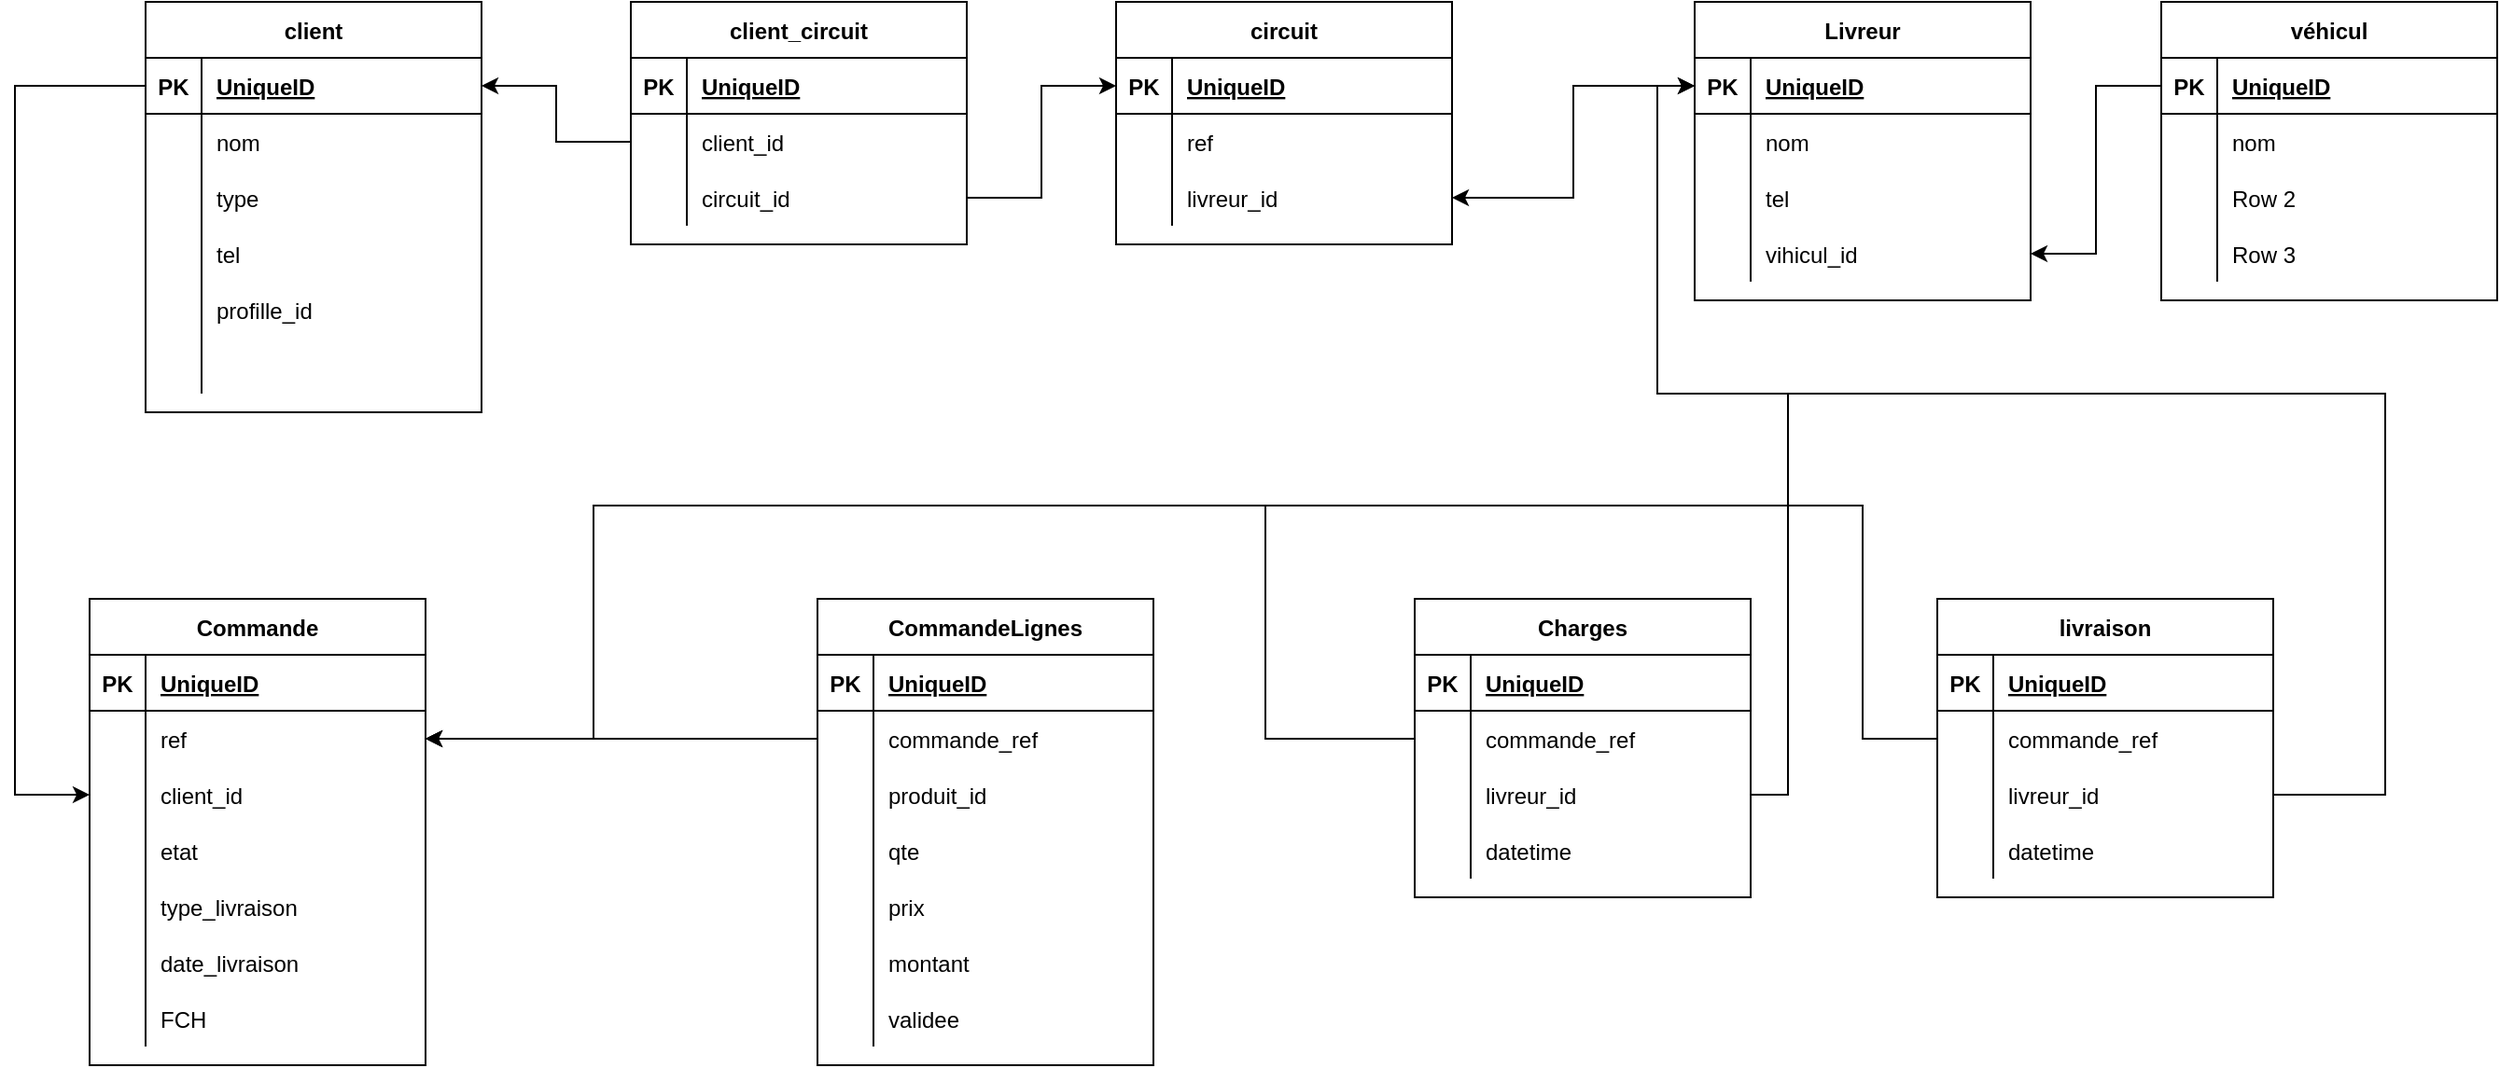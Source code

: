 <mxfile version="16.5.1" type="github">
  <diagram id="L_ZG590Xn6gFPv0kIjzd" name="Page-1">
    <mxGraphModel dx="1422" dy="2514" grid="1" gridSize="10" guides="1" tooltips="1" connect="1" arrows="1" fold="1" page="1" pageScale="1" pageWidth="1200" pageHeight="1600" math="0" shadow="0">
      <root>
        <mxCell id="0" />
        <mxCell id="1" parent="0" />
        <mxCell id="hKTeKzHKsFLJc7IhSXZh-1" value="Commande" style="shape=table;startSize=30;container=1;collapsible=1;childLayout=tableLayout;fixedRows=1;rowLines=0;fontStyle=1;align=center;resizeLast=1;" vertex="1" parent="1">
          <mxGeometry x="90" y="280" width="180" height="250" as="geometry" />
        </mxCell>
        <mxCell id="hKTeKzHKsFLJc7IhSXZh-2" value="" style="shape=tableRow;horizontal=0;startSize=0;swimlaneHead=0;swimlaneBody=0;fillColor=none;collapsible=0;dropTarget=0;points=[[0,0.5],[1,0.5]];portConstraint=eastwest;top=0;left=0;right=0;bottom=1;" vertex="1" parent="hKTeKzHKsFLJc7IhSXZh-1">
          <mxGeometry y="30" width="180" height="30" as="geometry" />
        </mxCell>
        <mxCell id="hKTeKzHKsFLJc7IhSXZh-3" value="PK" style="shape=partialRectangle;connectable=0;fillColor=none;top=0;left=0;bottom=0;right=0;fontStyle=1;overflow=hidden;" vertex="1" parent="hKTeKzHKsFLJc7IhSXZh-2">
          <mxGeometry width="30" height="30" as="geometry">
            <mxRectangle width="30" height="30" as="alternateBounds" />
          </mxGeometry>
        </mxCell>
        <mxCell id="hKTeKzHKsFLJc7IhSXZh-4" value="UniqueID" style="shape=partialRectangle;connectable=0;fillColor=none;top=0;left=0;bottom=0;right=0;align=left;spacingLeft=6;fontStyle=5;overflow=hidden;" vertex="1" parent="hKTeKzHKsFLJc7IhSXZh-2">
          <mxGeometry x="30" width="150" height="30" as="geometry">
            <mxRectangle width="150" height="30" as="alternateBounds" />
          </mxGeometry>
        </mxCell>
        <mxCell id="hKTeKzHKsFLJc7IhSXZh-5" value="" style="shape=tableRow;horizontal=0;startSize=0;swimlaneHead=0;swimlaneBody=0;fillColor=none;collapsible=0;dropTarget=0;points=[[0,0.5],[1,0.5]];portConstraint=eastwest;top=0;left=0;right=0;bottom=0;" vertex="1" parent="hKTeKzHKsFLJc7IhSXZh-1">
          <mxGeometry y="60" width="180" height="30" as="geometry" />
        </mxCell>
        <mxCell id="hKTeKzHKsFLJc7IhSXZh-6" value="" style="shape=partialRectangle;connectable=0;fillColor=none;top=0;left=0;bottom=0;right=0;editable=1;overflow=hidden;" vertex="1" parent="hKTeKzHKsFLJc7IhSXZh-5">
          <mxGeometry width="30" height="30" as="geometry">
            <mxRectangle width="30" height="30" as="alternateBounds" />
          </mxGeometry>
        </mxCell>
        <mxCell id="hKTeKzHKsFLJc7IhSXZh-7" value="ref" style="shape=partialRectangle;connectable=0;fillColor=none;top=0;left=0;bottom=0;right=0;align=left;spacingLeft=6;overflow=hidden;" vertex="1" parent="hKTeKzHKsFLJc7IhSXZh-5">
          <mxGeometry x="30" width="150" height="30" as="geometry">
            <mxRectangle width="150" height="30" as="alternateBounds" />
          </mxGeometry>
        </mxCell>
        <mxCell id="hKTeKzHKsFLJc7IhSXZh-8" value="" style="shape=tableRow;horizontal=0;startSize=0;swimlaneHead=0;swimlaneBody=0;fillColor=none;collapsible=0;dropTarget=0;points=[[0,0.5],[1,0.5]];portConstraint=eastwest;top=0;left=0;right=0;bottom=0;" vertex="1" parent="hKTeKzHKsFLJc7IhSXZh-1">
          <mxGeometry y="90" width="180" height="30" as="geometry" />
        </mxCell>
        <mxCell id="hKTeKzHKsFLJc7IhSXZh-9" value="" style="shape=partialRectangle;connectable=0;fillColor=none;top=0;left=0;bottom=0;right=0;editable=1;overflow=hidden;" vertex="1" parent="hKTeKzHKsFLJc7IhSXZh-8">
          <mxGeometry width="30" height="30" as="geometry">
            <mxRectangle width="30" height="30" as="alternateBounds" />
          </mxGeometry>
        </mxCell>
        <mxCell id="hKTeKzHKsFLJc7IhSXZh-10" value="client_id" style="shape=partialRectangle;connectable=0;fillColor=none;top=0;left=0;bottom=0;right=0;align=left;spacingLeft=6;overflow=hidden;" vertex="1" parent="hKTeKzHKsFLJc7IhSXZh-8">
          <mxGeometry x="30" width="150" height="30" as="geometry">
            <mxRectangle width="150" height="30" as="alternateBounds" />
          </mxGeometry>
        </mxCell>
        <mxCell id="hKTeKzHKsFLJc7IhSXZh-11" value="" style="shape=tableRow;horizontal=0;startSize=0;swimlaneHead=0;swimlaneBody=0;fillColor=none;collapsible=0;dropTarget=0;points=[[0,0.5],[1,0.5]];portConstraint=eastwest;top=0;left=0;right=0;bottom=0;" vertex="1" parent="hKTeKzHKsFLJc7IhSXZh-1">
          <mxGeometry y="120" width="180" height="30" as="geometry" />
        </mxCell>
        <mxCell id="hKTeKzHKsFLJc7IhSXZh-12" value="" style="shape=partialRectangle;connectable=0;fillColor=none;top=0;left=0;bottom=0;right=0;editable=1;overflow=hidden;" vertex="1" parent="hKTeKzHKsFLJc7IhSXZh-11">
          <mxGeometry width="30" height="30" as="geometry">
            <mxRectangle width="30" height="30" as="alternateBounds" />
          </mxGeometry>
        </mxCell>
        <mxCell id="hKTeKzHKsFLJc7IhSXZh-13" value="etat" style="shape=partialRectangle;connectable=0;fillColor=none;top=0;left=0;bottom=0;right=0;align=left;spacingLeft=6;overflow=hidden;" vertex="1" parent="hKTeKzHKsFLJc7IhSXZh-11">
          <mxGeometry x="30" width="150" height="30" as="geometry">
            <mxRectangle width="150" height="30" as="alternateBounds" />
          </mxGeometry>
        </mxCell>
        <mxCell id="hKTeKzHKsFLJc7IhSXZh-65" style="shape=tableRow;horizontal=0;startSize=0;swimlaneHead=0;swimlaneBody=0;fillColor=none;collapsible=0;dropTarget=0;points=[[0,0.5],[1,0.5]];portConstraint=eastwest;top=0;left=0;right=0;bottom=0;" vertex="1" parent="hKTeKzHKsFLJc7IhSXZh-1">
          <mxGeometry y="150" width="180" height="30" as="geometry" />
        </mxCell>
        <mxCell id="hKTeKzHKsFLJc7IhSXZh-66" style="shape=partialRectangle;connectable=0;fillColor=none;top=0;left=0;bottom=0;right=0;editable=1;overflow=hidden;" vertex="1" parent="hKTeKzHKsFLJc7IhSXZh-65">
          <mxGeometry width="30" height="30" as="geometry">
            <mxRectangle width="30" height="30" as="alternateBounds" />
          </mxGeometry>
        </mxCell>
        <mxCell id="hKTeKzHKsFLJc7IhSXZh-67" value="type_livraison" style="shape=partialRectangle;connectable=0;fillColor=none;top=0;left=0;bottom=0;right=0;align=left;spacingLeft=6;overflow=hidden;" vertex="1" parent="hKTeKzHKsFLJc7IhSXZh-65">
          <mxGeometry x="30" width="150" height="30" as="geometry">
            <mxRectangle width="150" height="30" as="alternateBounds" />
          </mxGeometry>
        </mxCell>
        <mxCell id="hKTeKzHKsFLJc7IhSXZh-68" style="shape=tableRow;horizontal=0;startSize=0;swimlaneHead=0;swimlaneBody=0;fillColor=none;collapsible=0;dropTarget=0;points=[[0,0.5],[1,0.5]];portConstraint=eastwest;top=0;left=0;right=0;bottom=0;" vertex="1" parent="hKTeKzHKsFLJc7IhSXZh-1">
          <mxGeometry y="180" width="180" height="30" as="geometry" />
        </mxCell>
        <mxCell id="hKTeKzHKsFLJc7IhSXZh-69" style="shape=partialRectangle;connectable=0;fillColor=none;top=0;left=0;bottom=0;right=0;editable=1;overflow=hidden;" vertex="1" parent="hKTeKzHKsFLJc7IhSXZh-68">
          <mxGeometry width="30" height="30" as="geometry">
            <mxRectangle width="30" height="30" as="alternateBounds" />
          </mxGeometry>
        </mxCell>
        <mxCell id="hKTeKzHKsFLJc7IhSXZh-70" value="date_livraison" style="shape=partialRectangle;connectable=0;fillColor=none;top=0;left=0;bottom=0;right=0;align=left;spacingLeft=6;overflow=hidden;" vertex="1" parent="hKTeKzHKsFLJc7IhSXZh-68">
          <mxGeometry x="30" width="150" height="30" as="geometry">
            <mxRectangle width="150" height="30" as="alternateBounds" />
          </mxGeometry>
        </mxCell>
        <mxCell id="hKTeKzHKsFLJc7IhSXZh-71" style="shape=tableRow;horizontal=0;startSize=0;swimlaneHead=0;swimlaneBody=0;fillColor=none;collapsible=0;dropTarget=0;points=[[0,0.5],[1,0.5]];portConstraint=eastwest;top=0;left=0;right=0;bottom=0;" vertex="1" parent="hKTeKzHKsFLJc7IhSXZh-1">
          <mxGeometry y="210" width="180" height="30" as="geometry" />
        </mxCell>
        <mxCell id="hKTeKzHKsFLJc7IhSXZh-72" style="shape=partialRectangle;connectable=0;fillColor=none;top=0;left=0;bottom=0;right=0;editable=1;overflow=hidden;" vertex="1" parent="hKTeKzHKsFLJc7IhSXZh-71">
          <mxGeometry width="30" height="30" as="geometry">
            <mxRectangle width="30" height="30" as="alternateBounds" />
          </mxGeometry>
        </mxCell>
        <mxCell id="hKTeKzHKsFLJc7IhSXZh-73" value="FCH" style="shape=partialRectangle;connectable=0;fillColor=none;top=0;left=0;bottom=0;right=0;align=left;spacingLeft=6;overflow=hidden;" vertex="1" parent="hKTeKzHKsFLJc7IhSXZh-71">
          <mxGeometry x="30" width="150" height="30" as="geometry">
            <mxRectangle width="150" height="30" as="alternateBounds" />
          </mxGeometry>
        </mxCell>
        <mxCell id="hKTeKzHKsFLJc7IhSXZh-17" value="Charges" style="shape=table;startSize=30;container=1;collapsible=1;childLayout=tableLayout;fixedRows=1;rowLines=0;fontStyle=1;align=center;resizeLast=1;" vertex="1" parent="1">
          <mxGeometry x="800" y="280" width="180" height="160" as="geometry" />
        </mxCell>
        <mxCell id="hKTeKzHKsFLJc7IhSXZh-18" value="" style="shape=tableRow;horizontal=0;startSize=0;swimlaneHead=0;swimlaneBody=0;fillColor=none;collapsible=0;dropTarget=0;points=[[0,0.5],[1,0.5]];portConstraint=eastwest;top=0;left=0;right=0;bottom=1;" vertex="1" parent="hKTeKzHKsFLJc7IhSXZh-17">
          <mxGeometry y="30" width="180" height="30" as="geometry" />
        </mxCell>
        <mxCell id="hKTeKzHKsFLJc7IhSXZh-19" value="PK" style="shape=partialRectangle;connectable=0;fillColor=none;top=0;left=0;bottom=0;right=0;fontStyle=1;overflow=hidden;" vertex="1" parent="hKTeKzHKsFLJc7IhSXZh-18">
          <mxGeometry width="30" height="30" as="geometry">
            <mxRectangle width="30" height="30" as="alternateBounds" />
          </mxGeometry>
        </mxCell>
        <mxCell id="hKTeKzHKsFLJc7IhSXZh-20" value="UniqueID" style="shape=partialRectangle;connectable=0;fillColor=none;top=0;left=0;bottom=0;right=0;align=left;spacingLeft=6;fontStyle=5;overflow=hidden;" vertex="1" parent="hKTeKzHKsFLJc7IhSXZh-18">
          <mxGeometry x="30" width="150" height="30" as="geometry">
            <mxRectangle width="150" height="30" as="alternateBounds" />
          </mxGeometry>
        </mxCell>
        <mxCell id="hKTeKzHKsFLJc7IhSXZh-21" value="" style="shape=tableRow;horizontal=0;startSize=0;swimlaneHead=0;swimlaneBody=0;fillColor=none;collapsible=0;dropTarget=0;points=[[0,0.5],[1,0.5]];portConstraint=eastwest;top=0;left=0;right=0;bottom=0;" vertex="1" parent="hKTeKzHKsFLJc7IhSXZh-17">
          <mxGeometry y="60" width="180" height="30" as="geometry" />
        </mxCell>
        <mxCell id="hKTeKzHKsFLJc7IhSXZh-22" value="" style="shape=partialRectangle;connectable=0;fillColor=none;top=0;left=0;bottom=0;right=0;editable=1;overflow=hidden;" vertex="1" parent="hKTeKzHKsFLJc7IhSXZh-21">
          <mxGeometry width="30" height="30" as="geometry">
            <mxRectangle width="30" height="30" as="alternateBounds" />
          </mxGeometry>
        </mxCell>
        <mxCell id="hKTeKzHKsFLJc7IhSXZh-23" value="commande_ref" style="shape=partialRectangle;connectable=0;fillColor=none;top=0;left=0;bottom=0;right=0;align=left;spacingLeft=6;overflow=hidden;" vertex="1" parent="hKTeKzHKsFLJc7IhSXZh-21">
          <mxGeometry x="30" width="150" height="30" as="geometry">
            <mxRectangle width="150" height="30" as="alternateBounds" />
          </mxGeometry>
        </mxCell>
        <mxCell id="hKTeKzHKsFLJc7IhSXZh-24" value="" style="shape=tableRow;horizontal=0;startSize=0;swimlaneHead=0;swimlaneBody=0;fillColor=none;collapsible=0;dropTarget=0;points=[[0,0.5],[1,0.5]];portConstraint=eastwest;top=0;left=0;right=0;bottom=0;" vertex="1" parent="hKTeKzHKsFLJc7IhSXZh-17">
          <mxGeometry y="90" width="180" height="30" as="geometry" />
        </mxCell>
        <mxCell id="hKTeKzHKsFLJc7IhSXZh-25" value="" style="shape=partialRectangle;connectable=0;fillColor=none;top=0;left=0;bottom=0;right=0;editable=1;overflow=hidden;" vertex="1" parent="hKTeKzHKsFLJc7IhSXZh-24">
          <mxGeometry width="30" height="30" as="geometry">
            <mxRectangle width="30" height="30" as="alternateBounds" />
          </mxGeometry>
        </mxCell>
        <mxCell id="hKTeKzHKsFLJc7IhSXZh-26" value="livreur_id" style="shape=partialRectangle;connectable=0;fillColor=none;top=0;left=0;bottom=0;right=0;align=left;spacingLeft=6;overflow=hidden;" vertex="1" parent="hKTeKzHKsFLJc7IhSXZh-24">
          <mxGeometry x="30" width="150" height="30" as="geometry">
            <mxRectangle width="150" height="30" as="alternateBounds" />
          </mxGeometry>
        </mxCell>
        <mxCell id="hKTeKzHKsFLJc7IhSXZh-27" value="" style="shape=tableRow;horizontal=0;startSize=0;swimlaneHead=0;swimlaneBody=0;fillColor=none;collapsible=0;dropTarget=0;points=[[0,0.5],[1,0.5]];portConstraint=eastwest;top=0;left=0;right=0;bottom=0;" vertex="1" parent="hKTeKzHKsFLJc7IhSXZh-17">
          <mxGeometry y="120" width="180" height="30" as="geometry" />
        </mxCell>
        <mxCell id="hKTeKzHKsFLJc7IhSXZh-28" value="" style="shape=partialRectangle;connectable=0;fillColor=none;top=0;left=0;bottom=0;right=0;editable=1;overflow=hidden;" vertex="1" parent="hKTeKzHKsFLJc7IhSXZh-27">
          <mxGeometry width="30" height="30" as="geometry">
            <mxRectangle width="30" height="30" as="alternateBounds" />
          </mxGeometry>
        </mxCell>
        <mxCell id="hKTeKzHKsFLJc7IhSXZh-29" value="datetime" style="shape=partialRectangle;connectable=0;fillColor=none;top=0;left=0;bottom=0;right=0;align=left;spacingLeft=6;overflow=hidden;" vertex="1" parent="hKTeKzHKsFLJc7IhSXZh-27">
          <mxGeometry x="30" width="150" height="30" as="geometry">
            <mxRectangle width="150" height="30" as="alternateBounds" />
          </mxGeometry>
        </mxCell>
        <mxCell id="hKTeKzHKsFLJc7IhSXZh-30" value="livraison" style="shape=table;startSize=30;container=1;collapsible=1;childLayout=tableLayout;fixedRows=1;rowLines=0;fontStyle=1;align=center;resizeLast=1;" vertex="1" parent="1">
          <mxGeometry x="1080" y="280" width="180" height="160" as="geometry" />
        </mxCell>
        <mxCell id="hKTeKzHKsFLJc7IhSXZh-31" value="" style="shape=tableRow;horizontal=0;startSize=0;swimlaneHead=0;swimlaneBody=0;fillColor=none;collapsible=0;dropTarget=0;points=[[0,0.5],[1,0.5]];portConstraint=eastwest;top=0;left=0;right=0;bottom=1;" vertex="1" parent="hKTeKzHKsFLJc7IhSXZh-30">
          <mxGeometry y="30" width="180" height="30" as="geometry" />
        </mxCell>
        <mxCell id="hKTeKzHKsFLJc7IhSXZh-32" value="PK" style="shape=partialRectangle;connectable=0;fillColor=none;top=0;left=0;bottom=0;right=0;fontStyle=1;overflow=hidden;" vertex="1" parent="hKTeKzHKsFLJc7IhSXZh-31">
          <mxGeometry width="30" height="30" as="geometry">
            <mxRectangle width="30" height="30" as="alternateBounds" />
          </mxGeometry>
        </mxCell>
        <mxCell id="hKTeKzHKsFLJc7IhSXZh-33" value="UniqueID" style="shape=partialRectangle;connectable=0;fillColor=none;top=0;left=0;bottom=0;right=0;align=left;spacingLeft=6;fontStyle=5;overflow=hidden;" vertex="1" parent="hKTeKzHKsFLJc7IhSXZh-31">
          <mxGeometry x="30" width="150" height="30" as="geometry">
            <mxRectangle width="150" height="30" as="alternateBounds" />
          </mxGeometry>
        </mxCell>
        <mxCell id="hKTeKzHKsFLJc7IhSXZh-34" value="" style="shape=tableRow;horizontal=0;startSize=0;swimlaneHead=0;swimlaneBody=0;fillColor=none;collapsible=0;dropTarget=0;points=[[0,0.5],[1,0.5]];portConstraint=eastwest;top=0;left=0;right=0;bottom=0;" vertex="1" parent="hKTeKzHKsFLJc7IhSXZh-30">
          <mxGeometry y="60" width="180" height="30" as="geometry" />
        </mxCell>
        <mxCell id="hKTeKzHKsFLJc7IhSXZh-35" value="" style="shape=partialRectangle;connectable=0;fillColor=none;top=0;left=0;bottom=0;right=0;editable=1;overflow=hidden;" vertex="1" parent="hKTeKzHKsFLJc7IhSXZh-34">
          <mxGeometry width="30" height="30" as="geometry">
            <mxRectangle width="30" height="30" as="alternateBounds" />
          </mxGeometry>
        </mxCell>
        <mxCell id="hKTeKzHKsFLJc7IhSXZh-36" value="commande_ref" style="shape=partialRectangle;connectable=0;fillColor=none;top=0;left=0;bottom=0;right=0;align=left;spacingLeft=6;overflow=hidden;" vertex="1" parent="hKTeKzHKsFLJc7IhSXZh-34">
          <mxGeometry x="30" width="150" height="30" as="geometry">
            <mxRectangle width="150" height="30" as="alternateBounds" />
          </mxGeometry>
        </mxCell>
        <mxCell id="hKTeKzHKsFLJc7IhSXZh-37" value="" style="shape=tableRow;horizontal=0;startSize=0;swimlaneHead=0;swimlaneBody=0;fillColor=none;collapsible=0;dropTarget=0;points=[[0,0.5],[1,0.5]];portConstraint=eastwest;top=0;left=0;right=0;bottom=0;" vertex="1" parent="hKTeKzHKsFLJc7IhSXZh-30">
          <mxGeometry y="90" width="180" height="30" as="geometry" />
        </mxCell>
        <mxCell id="hKTeKzHKsFLJc7IhSXZh-38" value="" style="shape=partialRectangle;connectable=0;fillColor=none;top=0;left=0;bottom=0;right=0;editable=1;overflow=hidden;" vertex="1" parent="hKTeKzHKsFLJc7IhSXZh-37">
          <mxGeometry width="30" height="30" as="geometry">
            <mxRectangle width="30" height="30" as="alternateBounds" />
          </mxGeometry>
        </mxCell>
        <mxCell id="hKTeKzHKsFLJc7IhSXZh-39" value="livreur_id" style="shape=partialRectangle;connectable=0;fillColor=none;top=0;left=0;bottom=0;right=0;align=left;spacingLeft=6;overflow=hidden;" vertex="1" parent="hKTeKzHKsFLJc7IhSXZh-37">
          <mxGeometry x="30" width="150" height="30" as="geometry">
            <mxRectangle width="150" height="30" as="alternateBounds" />
          </mxGeometry>
        </mxCell>
        <mxCell id="hKTeKzHKsFLJc7IhSXZh-40" value="" style="shape=tableRow;horizontal=0;startSize=0;swimlaneHead=0;swimlaneBody=0;fillColor=none;collapsible=0;dropTarget=0;points=[[0,0.5],[1,0.5]];portConstraint=eastwest;top=0;left=0;right=0;bottom=0;" vertex="1" parent="hKTeKzHKsFLJc7IhSXZh-30">
          <mxGeometry y="120" width="180" height="30" as="geometry" />
        </mxCell>
        <mxCell id="hKTeKzHKsFLJc7IhSXZh-41" value="" style="shape=partialRectangle;connectable=0;fillColor=none;top=0;left=0;bottom=0;right=0;editable=1;overflow=hidden;" vertex="1" parent="hKTeKzHKsFLJc7IhSXZh-40">
          <mxGeometry width="30" height="30" as="geometry">
            <mxRectangle width="30" height="30" as="alternateBounds" />
          </mxGeometry>
        </mxCell>
        <mxCell id="hKTeKzHKsFLJc7IhSXZh-42" value="datetime" style="shape=partialRectangle;connectable=0;fillColor=none;top=0;left=0;bottom=0;right=0;align=left;spacingLeft=6;overflow=hidden;" vertex="1" parent="hKTeKzHKsFLJc7IhSXZh-40">
          <mxGeometry x="30" width="150" height="30" as="geometry">
            <mxRectangle width="150" height="30" as="alternateBounds" />
          </mxGeometry>
        </mxCell>
        <mxCell id="hKTeKzHKsFLJc7IhSXZh-43" value="CommandeLignes" style="shape=table;startSize=30;container=1;collapsible=1;childLayout=tableLayout;fixedRows=1;rowLines=0;fontStyle=1;align=center;resizeLast=1;" vertex="1" parent="1">
          <mxGeometry x="480" y="280" width="180" height="250" as="geometry" />
        </mxCell>
        <mxCell id="hKTeKzHKsFLJc7IhSXZh-44" value="" style="shape=tableRow;horizontal=0;startSize=0;swimlaneHead=0;swimlaneBody=0;fillColor=none;collapsible=0;dropTarget=0;points=[[0,0.5],[1,0.5]];portConstraint=eastwest;top=0;left=0;right=0;bottom=1;" vertex="1" parent="hKTeKzHKsFLJc7IhSXZh-43">
          <mxGeometry y="30" width="180" height="30" as="geometry" />
        </mxCell>
        <mxCell id="hKTeKzHKsFLJc7IhSXZh-45" value="PK" style="shape=partialRectangle;connectable=0;fillColor=none;top=0;left=0;bottom=0;right=0;fontStyle=1;overflow=hidden;" vertex="1" parent="hKTeKzHKsFLJc7IhSXZh-44">
          <mxGeometry width="30" height="30" as="geometry">
            <mxRectangle width="30" height="30" as="alternateBounds" />
          </mxGeometry>
        </mxCell>
        <mxCell id="hKTeKzHKsFLJc7IhSXZh-46" value="UniqueID" style="shape=partialRectangle;connectable=0;fillColor=none;top=0;left=0;bottom=0;right=0;align=left;spacingLeft=6;fontStyle=5;overflow=hidden;" vertex="1" parent="hKTeKzHKsFLJc7IhSXZh-44">
          <mxGeometry x="30" width="150" height="30" as="geometry">
            <mxRectangle width="150" height="30" as="alternateBounds" />
          </mxGeometry>
        </mxCell>
        <mxCell id="hKTeKzHKsFLJc7IhSXZh-47" value="" style="shape=tableRow;horizontal=0;startSize=0;swimlaneHead=0;swimlaneBody=0;fillColor=none;collapsible=0;dropTarget=0;points=[[0,0.5],[1,0.5]];portConstraint=eastwest;top=0;left=0;right=0;bottom=0;" vertex="1" parent="hKTeKzHKsFLJc7IhSXZh-43">
          <mxGeometry y="60" width="180" height="30" as="geometry" />
        </mxCell>
        <mxCell id="hKTeKzHKsFLJc7IhSXZh-48" value="" style="shape=partialRectangle;connectable=0;fillColor=none;top=0;left=0;bottom=0;right=0;editable=1;overflow=hidden;" vertex="1" parent="hKTeKzHKsFLJc7IhSXZh-47">
          <mxGeometry width="30" height="30" as="geometry">
            <mxRectangle width="30" height="30" as="alternateBounds" />
          </mxGeometry>
        </mxCell>
        <mxCell id="hKTeKzHKsFLJc7IhSXZh-49" value="commande_ref" style="shape=partialRectangle;connectable=0;fillColor=none;top=0;left=0;bottom=0;right=0;align=left;spacingLeft=6;overflow=hidden;" vertex="1" parent="hKTeKzHKsFLJc7IhSXZh-47">
          <mxGeometry x="30" width="150" height="30" as="geometry">
            <mxRectangle width="150" height="30" as="alternateBounds" />
          </mxGeometry>
        </mxCell>
        <mxCell id="hKTeKzHKsFLJc7IhSXZh-50" value="" style="shape=tableRow;horizontal=0;startSize=0;swimlaneHead=0;swimlaneBody=0;fillColor=none;collapsible=0;dropTarget=0;points=[[0,0.5],[1,0.5]];portConstraint=eastwest;top=0;left=0;right=0;bottom=0;" vertex="1" parent="hKTeKzHKsFLJc7IhSXZh-43">
          <mxGeometry y="90" width="180" height="30" as="geometry" />
        </mxCell>
        <mxCell id="hKTeKzHKsFLJc7IhSXZh-51" value="" style="shape=partialRectangle;connectable=0;fillColor=none;top=0;left=0;bottom=0;right=0;editable=1;overflow=hidden;" vertex="1" parent="hKTeKzHKsFLJc7IhSXZh-50">
          <mxGeometry width="30" height="30" as="geometry">
            <mxRectangle width="30" height="30" as="alternateBounds" />
          </mxGeometry>
        </mxCell>
        <mxCell id="hKTeKzHKsFLJc7IhSXZh-52" value="produit_id" style="shape=partialRectangle;connectable=0;fillColor=none;top=0;left=0;bottom=0;right=0;align=left;spacingLeft=6;overflow=hidden;" vertex="1" parent="hKTeKzHKsFLJc7IhSXZh-50">
          <mxGeometry x="30" width="150" height="30" as="geometry">
            <mxRectangle width="150" height="30" as="alternateBounds" />
          </mxGeometry>
        </mxCell>
        <mxCell id="hKTeKzHKsFLJc7IhSXZh-53" value="" style="shape=tableRow;horizontal=0;startSize=0;swimlaneHead=0;swimlaneBody=0;fillColor=none;collapsible=0;dropTarget=0;points=[[0,0.5],[1,0.5]];portConstraint=eastwest;top=0;left=0;right=0;bottom=0;" vertex="1" parent="hKTeKzHKsFLJc7IhSXZh-43">
          <mxGeometry y="120" width="180" height="30" as="geometry" />
        </mxCell>
        <mxCell id="hKTeKzHKsFLJc7IhSXZh-54" value="" style="shape=partialRectangle;connectable=0;fillColor=none;top=0;left=0;bottom=0;right=0;editable=1;overflow=hidden;" vertex="1" parent="hKTeKzHKsFLJc7IhSXZh-53">
          <mxGeometry width="30" height="30" as="geometry">
            <mxRectangle width="30" height="30" as="alternateBounds" />
          </mxGeometry>
        </mxCell>
        <mxCell id="hKTeKzHKsFLJc7IhSXZh-55" value="qte" style="shape=partialRectangle;connectable=0;fillColor=none;top=0;left=0;bottom=0;right=0;align=left;spacingLeft=6;overflow=hidden;" vertex="1" parent="hKTeKzHKsFLJc7IhSXZh-53">
          <mxGeometry x="30" width="150" height="30" as="geometry">
            <mxRectangle width="150" height="30" as="alternateBounds" />
          </mxGeometry>
        </mxCell>
        <mxCell id="hKTeKzHKsFLJc7IhSXZh-56" style="shape=tableRow;horizontal=0;startSize=0;swimlaneHead=0;swimlaneBody=0;fillColor=none;collapsible=0;dropTarget=0;points=[[0,0.5],[1,0.5]];portConstraint=eastwest;top=0;left=0;right=0;bottom=0;" vertex="1" parent="hKTeKzHKsFLJc7IhSXZh-43">
          <mxGeometry y="150" width="180" height="30" as="geometry" />
        </mxCell>
        <mxCell id="hKTeKzHKsFLJc7IhSXZh-57" style="shape=partialRectangle;connectable=0;fillColor=none;top=0;left=0;bottom=0;right=0;editable=1;overflow=hidden;" vertex="1" parent="hKTeKzHKsFLJc7IhSXZh-56">
          <mxGeometry width="30" height="30" as="geometry">
            <mxRectangle width="30" height="30" as="alternateBounds" />
          </mxGeometry>
        </mxCell>
        <mxCell id="hKTeKzHKsFLJc7IhSXZh-58" value="prix" style="shape=partialRectangle;connectable=0;fillColor=none;top=0;left=0;bottom=0;right=0;align=left;spacingLeft=6;overflow=hidden;" vertex="1" parent="hKTeKzHKsFLJc7IhSXZh-56">
          <mxGeometry x="30" width="150" height="30" as="geometry">
            <mxRectangle width="150" height="30" as="alternateBounds" />
          </mxGeometry>
        </mxCell>
        <mxCell id="hKTeKzHKsFLJc7IhSXZh-59" style="shape=tableRow;horizontal=0;startSize=0;swimlaneHead=0;swimlaneBody=0;fillColor=none;collapsible=0;dropTarget=0;points=[[0,0.5],[1,0.5]];portConstraint=eastwest;top=0;left=0;right=0;bottom=0;" vertex="1" parent="hKTeKzHKsFLJc7IhSXZh-43">
          <mxGeometry y="180" width="180" height="30" as="geometry" />
        </mxCell>
        <mxCell id="hKTeKzHKsFLJc7IhSXZh-60" style="shape=partialRectangle;connectable=0;fillColor=none;top=0;left=0;bottom=0;right=0;editable=1;overflow=hidden;" vertex="1" parent="hKTeKzHKsFLJc7IhSXZh-59">
          <mxGeometry width="30" height="30" as="geometry">
            <mxRectangle width="30" height="30" as="alternateBounds" />
          </mxGeometry>
        </mxCell>
        <mxCell id="hKTeKzHKsFLJc7IhSXZh-61" value="montant" style="shape=partialRectangle;connectable=0;fillColor=none;top=0;left=0;bottom=0;right=0;align=left;spacingLeft=6;overflow=hidden;" vertex="1" parent="hKTeKzHKsFLJc7IhSXZh-59">
          <mxGeometry x="30" width="150" height="30" as="geometry">
            <mxRectangle width="150" height="30" as="alternateBounds" />
          </mxGeometry>
        </mxCell>
        <mxCell id="hKTeKzHKsFLJc7IhSXZh-62" style="shape=tableRow;horizontal=0;startSize=0;swimlaneHead=0;swimlaneBody=0;fillColor=none;collapsible=0;dropTarget=0;points=[[0,0.5],[1,0.5]];portConstraint=eastwest;top=0;left=0;right=0;bottom=0;" vertex="1" parent="hKTeKzHKsFLJc7IhSXZh-43">
          <mxGeometry y="210" width="180" height="30" as="geometry" />
        </mxCell>
        <mxCell id="hKTeKzHKsFLJc7IhSXZh-63" style="shape=partialRectangle;connectable=0;fillColor=none;top=0;left=0;bottom=0;right=0;editable=1;overflow=hidden;" vertex="1" parent="hKTeKzHKsFLJc7IhSXZh-62">
          <mxGeometry width="30" height="30" as="geometry">
            <mxRectangle width="30" height="30" as="alternateBounds" />
          </mxGeometry>
        </mxCell>
        <mxCell id="hKTeKzHKsFLJc7IhSXZh-64" value="validee" style="shape=partialRectangle;connectable=0;fillColor=none;top=0;left=0;bottom=0;right=0;align=left;spacingLeft=6;overflow=hidden;" vertex="1" parent="hKTeKzHKsFLJc7IhSXZh-62">
          <mxGeometry x="30" width="150" height="30" as="geometry">
            <mxRectangle width="150" height="30" as="alternateBounds" />
          </mxGeometry>
        </mxCell>
        <mxCell id="hKTeKzHKsFLJc7IhSXZh-74" value="client" style="shape=table;startSize=30;container=1;collapsible=1;childLayout=tableLayout;fixedRows=1;rowLines=0;fontStyle=1;align=center;resizeLast=1;" vertex="1" parent="1">
          <mxGeometry x="120" y="-40" width="180" height="220" as="geometry" />
        </mxCell>
        <mxCell id="hKTeKzHKsFLJc7IhSXZh-75" value="" style="shape=tableRow;horizontal=0;startSize=0;swimlaneHead=0;swimlaneBody=0;fillColor=none;collapsible=0;dropTarget=0;points=[[0,0.5],[1,0.5]];portConstraint=eastwest;top=0;left=0;right=0;bottom=1;" vertex="1" parent="hKTeKzHKsFLJc7IhSXZh-74">
          <mxGeometry y="30" width="180" height="30" as="geometry" />
        </mxCell>
        <mxCell id="hKTeKzHKsFLJc7IhSXZh-76" value="PK" style="shape=partialRectangle;connectable=0;fillColor=none;top=0;left=0;bottom=0;right=0;fontStyle=1;overflow=hidden;" vertex="1" parent="hKTeKzHKsFLJc7IhSXZh-75">
          <mxGeometry width="30" height="30" as="geometry">
            <mxRectangle width="30" height="30" as="alternateBounds" />
          </mxGeometry>
        </mxCell>
        <mxCell id="hKTeKzHKsFLJc7IhSXZh-77" value="UniqueID" style="shape=partialRectangle;connectable=0;fillColor=none;top=0;left=0;bottom=0;right=0;align=left;spacingLeft=6;fontStyle=5;overflow=hidden;" vertex="1" parent="hKTeKzHKsFLJc7IhSXZh-75">
          <mxGeometry x="30" width="150" height="30" as="geometry">
            <mxRectangle width="150" height="30" as="alternateBounds" />
          </mxGeometry>
        </mxCell>
        <mxCell id="hKTeKzHKsFLJc7IhSXZh-78" value="" style="shape=tableRow;horizontal=0;startSize=0;swimlaneHead=0;swimlaneBody=0;fillColor=none;collapsible=0;dropTarget=0;points=[[0,0.5],[1,0.5]];portConstraint=eastwest;top=0;left=0;right=0;bottom=0;" vertex="1" parent="hKTeKzHKsFLJc7IhSXZh-74">
          <mxGeometry y="60" width="180" height="30" as="geometry" />
        </mxCell>
        <mxCell id="hKTeKzHKsFLJc7IhSXZh-79" value="" style="shape=partialRectangle;connectable=0;fillColor=none;top=0;left=0;bottom=0;right=0;editable=1;overflow=hidden;" vertex="1" parent="hKTeKzHKsFLJc7IhSXZh-78">
          <mxGeometry width="30" height="30" as="geometry">
            <mxRectangle width="30" height="30" as="alternateBounds" />
          </mxGeometry>
        </mxCell>
        <mxCell id="hKTeKzHKsFLJc7IhSXZh-80" value="nom" style="shape=partialRectangle;connectable=0;fillColor=none;top=0;left=0;bottom=0;right=0;align=left;spacingLeft=6;overflow=hidden;" vertex="1" parent="hKTeKzHKsFLJc7IhSXZh-78">
          <mxGeometry x="30" width="150" height="30" as="geometry">
            <mxRectangle width="150" height="30" as="alternateBounds" />
          </mxGeometry>
        </mxCell>
        <mxCell id="hKTeKzHKsFLJc7IhSXZh-81" value="" style="shape=tableRow;horizontal=0;startSize=0;swimlaneHead=0;swimlaneBody=0;fillColor=none;collapsible=0;dropTarget=0;points=[[0,0.5],[1,0.5]];portConstraint=eastwest;top=0;left=0;right=0;bottom=0;" vertex="1" parent="hKTeKzHKsFLJc7IhSXZh-74">
          <mxGeometry y="90" width="180" height="30" as="geometry" />
        </mxCell>
        <mxCell id="hKTeKzHKsFLJc7IhSXZh-82" value="" style="shape=partialRectangle;connectable=0;fillColor=none;top=0;left=0;bottom=0;right=0;editable=1;overflow=hidden;" vertex="1" parent="hKTeKzHKsFLJc7IhSXZh-81">
          <mxGeometry width="30" height="30" as="geometry">
            <mxRectangle width="30" height="30" as="alternateBounds" />
          </mxGeometry>
        </mxCell>
        <mxCell id="hKTeKzHKsFLJc7IhSXZh-83" value="type" style="shape=partialRectangle;connectable=0;fillColor=none;top=0;left=0;bottom=0;right=0;align=left;spacingLeft=6;overflow=hidden;" vertex="1" parent="hKTeKzHKsFLJc7IhSXZh-81">
          <mxGeometry x="30" width="150" height="30" as="geometry">
            <mxRectangle width="150" height="30" as="alternateBounds" />
          </mxGeometry>
        </mxCell>
        <mxCell id="hKTeKzHKsFLJc7IhSXZh-149" style="shape=tableRow;horizontal=0;startSize=0;swimlaneHead=0;swimlaneBody=0;fillColor=none;collapsible=0;dropTarget=0;points=[[0,0.5],[1,0.5]];portConstraint=eastwest;top=0;left=0;right=0;bottom=0;" vertex="1" parent="hKTeKzHKsFLJc7IhSXZh-74">
          <mxGeometry y="120" width="180" height="30" as="geometry" />
        </mxCell>
        <mxCell id="hKTeKzHKsFLJc7IhSXZh-150" style="shape=partialRectangle;connectable=0;fillColor=none;top=0;left=0;bottom=0;right=0;editable=1;overflow=hidden;" vertex="1" parent="hKTeKzHKsFLJc7IhSXZh-149">
          <mxGeometry width="30" height="30" as="geometry">
            <mxRectangle width="30" height="30" as="alternateBounds" />
          </mxGeometry>
        </mxCell>
        <mxCell id="hKTeKzHKsFLJc7IhSXZh-151" value="tel" style="shape=partialRectangle;connectable=0;fillColor=none;top=0;left=0;bottom=0;right=0;align=left;spacingLeft=6;overflow=hidden;" vertex="1" parent="hKTeKzHKsFLJc7IhSXZh-149">
          <mxGeometry x="30" width="150" height="30" as="geometry">
            <mxRectangle width="150" height="30" as="alternateBounds" />
          </mxGeometry>
        </mxCell>
        <mxCell id="hKTeKzHKsFLJc7IhSXZh-146" style="shape=tableRow;horizontal=0;startSize=0;swimlaneHead=0;swimlaneBody=0;fillColor=none;collapsible=0;dropTarget=0;points=[[0,0.5],[1,0.5]];portConstraint=eastwest;top=0;left=0;right=0;bottom=0;" vertex="1" parent="hKTeKzHKsFLJc7IhSXZh-74">
          <mxGeometry y="150" width="180" height="30" as="geometry" />
        </mxCell>
        <mxCell id="hKTeKzHKsFLJc7IhSXZh-147" style="shape=partialRectangle;connectable=0;fillColor=none;top=0;left=0;bottom=0;right=0;editable=1;overflow=hidden;" vertex="1" parent="hKTeKzHKsFLJc7IhSXZh-146">
          <mxGeometry width="30" height="30" as="geometry">
            <mxRectangle width="30" height="30" as="alternateBounds" />
          </mxGeometry>
        </mxCell>
        <mxCell id="hKTeKzHKsFLJc7IhSXZh-148" value="profille_id" style="shape=partialRectangle;connectable=0;fillColor=none;top=0;left=0;bottom=0;right=0;align=left;spacingLeft=6;overflow=hidden;" vertex="1" parent="hKTeKzHKsFLJc7IhSXZh-146">
          <mxGeometry x="30" width="150" height="30" as="geometry">
            <mxRectangle width="150" height="30" as="alternateBounds" />
          </mxGeometry>
        </mxCell>
        <mxCell id="hKTeKzHKsFLJc7IhSXZh-140" style="shape=tableRow;horizontal=0;startSize=0;swimlaneHead=0;swimlaneBody=0;fillColor=none;collapsible=0;dropTarget=0;points=[[0,0.5],[1,0.5]];portConstraint=eastwest;top=0;left=0;right=0;bottom=0;" vertex="1" parent="hKTeKzHKsFLJc7IhSXZh-74">
          <mxGeometry y="180" width="180" height="30" as="geometry" />
        </mxCell>
        <mxCell id="hKTeKzHKsFLJc7IhSXZh-141" style="shape=partialRectangle;connectable=0;fillColor=none;top=0;left=0;bottom=0;right=0;editable=1;overflow=hidden;" vertex="1" parent="hKTeKzHKsFLJc7IhSXZh-140">
          <mxGeometry width="30" height="30" as="geometry">
            <mxRectangle width="30" height="30" as="alternateBounds" />
          </mxGeometry>
        </mxCell>
        <mxCell id="hKTeKzHKsFLJc7IhSXZh-142" style="shape=partialRectangle;connectable=0;fillColor=none;top=0;left=0;bottom=0;right=0;align=left;spacingLeft=6;overflow=hidden;" vertex="1" parent="hKTeKzHKsFLJc7IhSXZh-140">
          <mxGeometry x="30" width="150" height="30" as="geometry">
            <mxRectangle width="150" height="30" as="alternateBounds" />
          </mxGeometry>
        </mxCell>
        <mxCell id="hKTeKzHKsFLJc7IhSXZh-87" value="circuit" style="shape=table;startSize=30;container=1;collapsible=1;childLayout=tableLayout;fixedRows=1;rowLines=0;fontStyle=1;align=center;resizeLast=1;" vertex="1" parent="1">
          <mxGeometry x="640" y="-40" width="180" height="130" as="geometry" />
        </mxCell>
        <mxCell id="hKTeKzHKsFLJc7IhSXZh-88" value="" style="shape=tableRow;horizontal=0;startSize=0;swimlaneHead=0;swimlaneBody=0;fillColor=none;collapsible=0;dropTarget=0;points=[[0,0.5],[1,0.5]];portConstraint=eastwest;top=0;left=0;right=0;bottom=1;" vertex="1" parent="hKTeKzHKsFLJc7IhSXZh-87">
          <mxGeometry y="30" width="180" height="30" as="geometry" />
        </mxCell>
        <mxCell id="hKTeKzHKsFLJc7IhSXZh-89" value="PK" style="shape=partialRectangle;connectable=0;fillColor=none;top=0;left=0;bottom=0;right=0;fontStyle=1;overflow=hidden;" vertex="1" parent="hKTeKzHKsFLJc7IhSXZh-88">
          <mxGeometry width="30" height="30" as="geometry">
            <mxRectangle width="30" height="30" as="alternateBounds" />
          </mxGeometry>
        </mxCell>
        <mxCell id="hKTeKzHKsFLJc7IhSXZh-90" value="UniqueID" style="shape=partialRectangle;connectable=0;fillColor=none;top=0;left=0;bottom=0;right=0;align=left;spacingLeft=6;fontStyle=5;overflow=hidden;" vertex="1" parent="hKTeKzHKsFLJc7IhSXZh-88">
          <mxGeometry x="30" width="150" height="30" as="geometry">
            <mxRectangle width="150" height="30" as="alternateBounds" />
          </mxGeometry>
        </mxCell>
        <mxCell id="hKTeKzHKsFLJc7IhSXZh-91" value="" style="shape=tableRow;horizontal=0;startSize=0;swimlaneHead=0;swimlaneBody=0;fillColor=none;collapsible=0;dropTarget=0;points=[[0,0.5],[1,0.5]];portConstraint=eastwest;top=0;left=0;right=0;bottom=0;" vertex="1" parent="hKTeKzHKsFLJc7IhSXZh-87">
          <mxGeometry y="60" width="180" height="30" as="geometry" />
        </mxCell>
        <mxCell id="hKTeKzHKsFLJc7IhSXZh-92" value="" style="shape=partialRectangle;connectable=0;fillColor=none;top=0;left=0;bottom=0;right=0;editable=1;overflow=hidden;" vertex="1" parent="hKTeKzHKsFLJc7IhSXZh-91">
          <mxGeometry width="30" height="30" as="geometry">
            <mxRectangle width="30" height="30" as="alternateBounds" />
          </mxGeometry>
        </mxCell>
        <mxCell id="hKTeKzHKsFLJc7IhSXZh-93" value="ref" style="shape=partialRectangle;connectable=0;fillColor=none;top=0;left=0;bottom=0;right=0;align=left;spacingLeft=6;overflow=hidden;" vertex="1" parent="hKTeKzHKsFLJc7IhSXZh-91">
          <mxGeometry x="30" width="150" height="30" as="geometry">
            <mxRectangle width="150" height="30" as="alternateBounds" />
          </mxGeometry>
        </mxCell>
        <mxCell id="hKTeKzHKsFLJc7IhSXZh-94" value="" style="shape=tableRow;horizontal=0;startSize=0;swimlaneHead=0;swimlaneBody=0;fillColor=none;collapsible=0;dropTarget=0;points=[[0,0.5],[1,0.5]];portConstraint=eastwest;top=0;left=0;right=0;bottom=0;" vertex="1" parent="hKTeKzHKsFLJc7IhSXZh-87">
          <mxGeometry y="90" width="180" height="30" as="geometry" />
        </mxCell>
        <mxCell id="hKTeKzHKsFLJc7IhSXZh-95" value="" style="shape=partialRectangle;connectable=0;fillColor=none;top=0;left=0;bottom=0;right=0;editable=1;overflow=hidden;" vertex="1" parent="hKTeKzHKsFLJc7IhSXZh-94">
          <mxGeometry width="30" height="30" as="geometry">
            <mxRectangle width="30" height="30" as="alternateBounds" />
          </mxGeometry>
        </mxCell>
        <mxCell id="hKTeKzHKsFLJc7IhSXZh-96" value="livreur_id" style="shape=partialRectangle;connectable=0;fillColor=none;top=0;left=0;bottom=0;right=0;align=left;spacingLeft=6;overflow=hidden;" vertex="1" parent="hKTeKzHKsFLJc7IhSXZh-94">
          <mxGeometry x="30" width="150" height="30" as="geometry">
            <mxRectangle width="150" height="30" as="alternateBounds" />
          </mxGeometry>
        </mxCell>
        <mxCell id="hKTeKzHKsFLJc7IhSXZh-101" value="Livreur" style="shape=table;startSize=30;container=1;collapsible=1;childLayout=tableLayout;fixedRows=1;rowLines=0;fontStyle=1;align=center;resizeLast=1;" vertex="1" parent="1">
          <mxGeometry x="950" y="-40" width="180" height="160" as="geometry" />
        </mxCell>
        <mxCell id="hKTeKzHKsFLJc7IhSXZh-102" value="" style="shape=tableRow;horizontal=0;startSize=0;swimlaneHead=0;swimlaneBody=0;fillColor=none;collapsible=0;dropTarget=0;points=[[0,0.5],[1,0.5]];portConstraint=eastwest;top=0;left=0;right=0;bottom=1;" vertex="1" parent="hKTeKzHKsFLJc7IhSXZh-101">
          <mxGeometry y="30" width="180" height="30" as="geometry" />
        </mxCell>
        <mxCell id="hKTeKzHKsFLJc7IhSXZh-103" value="PK" style="shape=partialRectangle;connectable=0;fillColor=none;top=0;left=0;bottom=0;right=0;fontStyle=1;overflow=hidden;" vertex="1" parent="hKTeKzHKsFLJc7IhSXZh-102">
          <mxGeometry width="30" height="30" as="geometry">
            <mxRectangle width="30" height="30" as="alternateBounds" />
          </mxGeometry>
        </mxCell>
        <mxCell id="hKTeKzHKsFLJc7IhSXZh-104" value="UniqueID" style="shape=partialRectangle;connectable=0;fillColor=none;top=0;left=0;bottom=0;right=0;align=left;spacingLeft=6;fontStyle=5;overflow=hidden;" vertex="1" parent="hKTeKzHKsFLJc7IhSXZh-102">
          <mxGeometry x="30" width="150" height="30" as="geometry">
            <mxRectangle width="150" height="30" as="alternateBounds" />
          </mxGeometry>
        </mxCell>
        <mxCell id="hKTeKzHKsFLJc7IhSXZh-105" value="" style="shape=tableRow;horizontal=0;startSize=0;swimlaneHead=0;swimlaneBody=0;fillColor=none;collapsible=0;dropTarget=0;points=[[0,0.5],[1,0.5]];portConstraint=eastwest;top=0;left=0;right=0;bottom=0;" vertex="1" parent="hKTeKzHKsFLJc7IhSXZh-101">
          <mxGeometry y="60" width="180" height="30" as="geometry" />
        </mxCell>
        <mxCell id="hKTeKzHKsFLJc7IhSXZh-106" value="" style="shape=partialRectangle;connectable=0;fillColor=none;top=0;left=0;bottom=0;right=0;editable=1;overflow=hidden;" vertex="1" parent="hKTeKzHKsFLJc7IhSXZh-105">
          <mxGeometry width="30" height="30" as="geometry">
            <mxRectangle width="30" height="30" as="alternateBounds" />
          </mxGeometry>
        </mxCell>
        <mxCell id="hKTeKzHKsFLJc7IhSXZh-107" value="nom" style="shape=partialRectangle;connectable=0;fillColor=none;top=0;left=0;bottom=0;right=0;align=left;spacingLeft=6;overflow=hidden;" vertex="1" parent="hKTeKzHKsFLJc7IhSXZh-105">
          <mxGeometry x="30" width="150" height="30" as="geometry">
            <mxRectangle width="150" height="30" as="alternateBounds" />
          </mxGeometry>
        </mxCell>
        <mxCell id="hKTeKzHKsFLJc7IhSXZh-108" value="" style="shape=tableRow;horizontal=0;startSize=0;swimlaneHead=0;swimlaneBody=0;fillColor=none;collapsible=0;dropTarget=0;points=[[0,0.5],[1,0.5]];portConstraint=eastwest;top=0;left=0;right=0;bottom=0;" vertex="1" parent="hKTeKzHKsFLJc7IhSXZh-101">
          <mxGeometry y="90" width="180" height="30" as="geometry" />
        </mxCell>
        <mxCell id="hKTeKzHKsFLJc7IhSXZh-109" value="" style="shape=partialRectangle;connectable=0;fillColor=none;top=0;left=0;bottom=0;right=0;editable=1;overflow=hidden;" vertex="1" parent="hKTeKzHKsFLJc7IhSXZh-108">
          <mxGeometry width="30" height="30" as="geometry">
            <mxRectangle width="30" height="30" as="alternateBounds" />
          </mxGeometry>
        </mxCell>
        <mxCell id="hKTeKzHKsFLJc7IhSXZh-110" value="tel" style="shape=partialRectangle;connectable=0;fillColor=none;top=0;left=0;bottom=0;right=0;align=left;spacingLeft=6;overflow=hidden;" vertex="1" parent="hKTeKzHKsFLJc7IhSXZh-108">
          <mxGeometry x="30" width="150" height="30" as="geometry">
            <mxRectangle width="150" height="30" as="alternateBounds" />
          </mxGeometry>
        </mxCell>
        <mxCell id="hKTeKzHKsFLJc7IhSXZh-111" value="" style="shape=tableRow;horizontal=0;startSize=0;swimlaneHead=0;swimlaneBody=0;fillColor=none;collapsible=0;dropTarget=0;points=[[0,0.5],[1,0.5]];portConstraint=eastwest;top=0;left=0;right=0;bottom=0;" vertex="1" parent="hKTeKzHKsFLJc7IhSXZh-101">
          <mxGeometry y="120" width="180" height="30" as="geometry" />
        </mxCell>
        <mxCell id="hKTeKzHKsFLJc7IhSXZh-112" value="" style="shape=partialRectangle;connectable=0;fillColor=none;top=0;left=0;bottom=0;right=0;editable=1;overflow=hidden;" vertex="1" parent="hKTeKzHKsFLJc7IhSXZh-111">
          <mxGeometry width="30" height="30" as="geometry">
            <mxRectangle width="30" height="30" as="alternateBounds" />
          </mxGeometry>
        </mxCell>
        <mxCell id="hKTeKzHKsFLJc7IhSXZh-113" value="vihicul_id" style="shape=partialRectangle;connectable=0;fillColor=none;top=0;left=0;bottom=0;right=0;align=left;spacingLeft=6;overflow=hidden;" vertex="1" parent="hKTeKzHKsFLJc7IhSXZh-111">
          <mxGeometry x="30" width="150" height="30" as="geometry">
            <mxRectangle width="150" height="30" as="alternateBounds" />
          </mxGeometry>
        </mxCell>
        <mxCell id="hKTeKzHKsFLJc7IhSXZh-114" value="véhicul" style="shape=table;startSize=30;container=1;collapsible=1;childLayout=tableLayout;fixedRows=1;rowLines=0;fontStyle=1;align=center;resizeLast=1;" vertex="1" parent="1">
          <mxGeometry x="1200" y="-40" width="180" height="160" as="geometry" />
        </mxCell>
        <mxCell id="hKTeKzHKsFLJc7IhSXZh-115" value="" style="shape=tableRow;horizontal=0;startSize=0;swimlaneHead=0;swimlaneBody=0;fillColor=none;collapsible=0;dropTarget=0;points=[[0,0.5],[1,0.5]];portConstraint=eastwest;top=0;left=0;right=0;bottom=1;" vertex="1" parent="hKTeKzHKsFLJc7IhSXZh-114">
          <mxGeometry y="30" width="180" height="30" as="geometry" />
        </mxCell>
        <mxCell id="hKTeKzHKsFLJc7IhSXZh-116" value="PK" style="shape=partialRectangle;connectable=0;fillColor=none;top=0;left=0;bottom=0;right=0;fontStyle=1;overflow=hidden;" vertex="1" parent="hKTeKzHKsFLJc7IhSXZh-115">
          <mxGeometry width="30" height="30" as="geometry">
            <mxRectangle width="30" height="30" as="alternateBounds" />
          </mxGeometry>
        </mxCell>
        <mxCell id="hKTeKzHKsFLJc7IhSXZh-117" value="UniqueID" style="shape=partialRectangle;connectable=0;fillColor=none;top=0;left=0;bottom=0;right=0;align=left;spacingLeft=6;fontStyle=5;overflow=hidden;" vertex="1" parent="hKTeKzHKsFLJc7IhSXZh-115">
          <mxGeometry x="30" width="150" height="30" as="geometry">
            <mxRectangle width="150" height="30" as="alternateBounds" />
          </mxGeometry>
        </mxCell>
        <mxCell id="hKTeKzHKsFLJc7IhSXZh-118" value="" style="shape=tableRow;horizontal=0;startSize=0;swimlaneHead=0;swimlaneBody=0;fillColor=none;collapsible=0;dropTarget=0;points=[[0,0.5],[1,0.5]];portConstraint=eastwest;top=0;left=0;right=0;bottom=0;" vertex="1" parent="hKTeKzHKsFLJc7IhSXZh-114">
          <mxGeometry y="60" width="180" height="30" as="geometry" />
        </mxCell>
        <mxCell id="hKTeKzHKsFLJc7IhSXZh-119" value="" style="shape=partialRectangle;connectable=0;fillColor=none;top=0;left=0;bottom=0;right=0;editable=1;overflow=hidden;" vertex="1" parent="hKTeKzHKsFLJc7IhSXZh-118">
          <mxGeometry width="30" height="30" as="geometry">
            <mxRectangle width="30" height="30" as="alternateBounds" />
          </mxGeometry>
        </mxCell>
        <mxCell id="hKTeKzHKsFLJc7IhSXZh-120" value="nom" style="shape=partialRectangle;connectable=0;fillColor=none;top=0;left=0;bottom=0;right=0;align=left;spacingLeft=6;overflow=hidden;" vertex="1" parent="hKTeKzHKsFLJc7IhSXZh-118">
          <mxGeometry x="30" width="150" height="30" as="geometry">
            <mxRectangle width="150" height="30" as="alternateBounds" />
          </mxGeometry>
        </mxCell>
        <mxCell id="hKTeKzHKsFLJc7IhSXZh-121" value="" style="shape=tableRow;horizontal=0;startSize=0;swimlaneHead=0;swimlaneBody=0;fillColor=none;collapsible=0;dropTarget=0;points=[[0,0.5],[1,0.5]];portConstraint=eastwest;top=0;left=0;right=0;bottom=0;" vertex="1" parent="hKTeKzHKsFLJc7IhSXZh-114">
          <mxGeometry y="90" width="180" height="30" as="geometry" />
        </mxCell>
        <mxCell id="hKTeKzHKsFLJc7IhSXZh-122" value="" style="shape=partialRectangle;connectable=0;fillColor=none;top=0;left=0;bottom=0;right=0;editable=1;overflow=hidden;" vertex="1" parent="hKTeKzHKsFLJc7IhSXZh-121">
          <mxGeometry width="30" height="30" as="geometry">
            <mxRectangle width="30" height="30" as="alternateBounds" />
          </mxGeometry>
        </mxCell>
        <mxCell id="hKTeKzHKsFLJc7IhSXZh-123" value="Row 2" style="shape=partialRectangle;connectable=0;fillColor=none;top=0;left=0;bottom=0;right=0;align=left;spacingLeft=6;overflow=hidden;" vertex="1" parent="hKTeKzHKsFLJc7IhSXZh-121">
          <mxGeometry x="30" width="150" height="30" as="geometry">
            <mxRectangle width="150" height="30" as="alternateBounds" />
          </mxGeometry>
        </mxCell>
        <mxCell id="hKTeKzHKsFLJc7IhSXZh-124" value="" style="shape=tableRow;horizontal=0;startSize=0;swimlaneHead=0;swimlaneBody=0;fillColor=none;collapsible=0;dropTarget=0;points=[[0,0.5],[1,0.5]];portConstraint=eastwest;top=0;left=0;right=0;bottom=0;" vertex="1" parent="hKTeKzHKsFLJc7IhSXZh-114">
          <mxGeometry y="120" width="180" height="30" as="geometry" />
        </mxCell>
        <mxCell id="hKTeKzHKsFLJc7IhSXZh-125" value="" style="shape=partialRectangle;connectable=0;fillColor=none;top=0;left=0;bottom=0;right=0;editable=1;overflow=hidden;" vertex="1" parent="hKTeKzHKsFLJc7IhSXZh-124">
          <mxGeometry width="30" height="30" as="geometry">
            <mxRectangle width="30" height="30" as="alternateBounds" />
          </mxGeometry>
        </mxCell>
        <mxCell id="hKTeKzHKsFLJc7IhSXZh-126" value="Row 3" style="shape=partialRectangle;connectable=0;fillColor=none;top=0;left=0;bottom=0;right=0;align=left;spacingLeft=6;overflow=hidden;" vertex="1" parent="hKTeKzHKsFLJc7IhSXZh-124">
          <mxGeometry x="30" width="150" height="30" as="geometry">
            <mxRectangle width="150" height="30" as="alternateBounds" />
          </mxGeometry>
        </mxCell>
        <mxCell id="hKTeKzHKsFLJc7IhSXZh-127" value="client_circuit" style="shape=table;startSize=30;container=1;collapsible=1;childLayout=tableLayout;fixedRows=1;rowLines=0;fontStyle=1;align=center;resizeLast=1;" vertex="1" parent="1">
          <mxGeometry x="380" y="-40" width="180" height="130" as="geometry" />
        </mxCell>
        <mxCell id="hKTeKzHKsFLJc7IhSXZh-128" value="" style="shape=tableRow;horizontal=0;startSize=0;swimlaneHead=0;swimlaneBody=0;fillColor=none;collapsible=0;dropTarget=0;points=[[0,0.5],[1,0.5]];portConstraint=eastwest;top=0;left=0;right=0;bottom=1;" vertex="1" parent="hKTeKzHKsFLJc7IhSXZh-127">
          <mxGeometry y="30" width="180" height="30" as="geometry" />
        </mxCell>
        <mxCell id="hKTeKzHKsFLJc7IhSXZh-129" value="PK" style="shape=partialRectangle;connectable=0;fillColor=none;top=0;left=0;bottom=0;right=0;fontStyle=1;overflow=hidden;" vertex="1" parent="hKTeKzHKsFLJc7IhSXZh-128">
          <mxGeometry width="30" height="30" as="geometry">
            <mxRectangle width="30" height="30" as="alternateBounds" />
          </mxGeometry>
        </mxCell>
        <mxCell id="hKTeKzHKsFLJc7IhSXZh-130" value="UniqueID" style="shape=partialRectangle;connectable=0;fillColor=none;top=0;left=0;bottom=0;right=0;align=left;spacingLeft=6;fontStyle=5;overflow=hidden;" vertex="1" parent="hKTeKzHKsFLJc7IhSXZh-128">
          <mxGeometry x="30" width="150" height="30" as="geometry">
            <mxRectangle width="150" height="30" as="alternateBounds" />
          </mxGeometry>
        </mxCell>
        <mxCell id="hKTeKzHKsFLJc7IhSXZh-131" value="" style="shape=tableRow;horizontal=0;startSize=0;swimlaneHead=0;swimlaneBody=0;fillColor=none;collapsible=0;dropTarget=0;points=[[0,0.5],[1,0.5]];portConstraint=eastwest;top=0;left=0;right=0;bottom=0;" vertex="1" parent="hKTeKzHKsFLJc7IhSXZh-127">
          <mxGeometry y="60" width="180" height="30" as="geometry" />
        </mxCell>
        <mxCell id="hKTeKzHKsFLJc7IhSXZh-132" value="" style="shape=partialRectangle;connectable=0;fillColor=none;top=0;left=0;bottom=0;right=0;editable=1;overflow=hidden;" vertex="1" parent="hKTeKzHKsFLJc7IhSXZh-131">
          <mxGeometry width="30" height="30" as="geometry">
            <mxRectangle width="30" height="30" as="alternateBounds" />
          </mxGeometry>
        </mxCell>
        <mxCell id="hKTeKzHKsFLJc7IhSXZh-133" value="client_id" style="shape=partialRectangle;connectable=0;fillColor=none;top=0;left=0;bottom=0;right=0;align=left;spacingLeft=6;overflow=hidden;" vertex="1" parent="hKTeKzHKsFLJc7IhSXZh-131">
          <mxGeometry x="30" width="150" height="30" as="geometry">
            <mxRectangle width="150" height="30" as="alternateBounds" />
          </mxGeometry>
        </mxCell>
        <mxCell id="hKTeKzHKsFLJc7IhSXZh-134" value="" style="shape=tableRow;horizontal=0;startSize=0;swimlaneHead=0;swimlaneBody=0;fillColor=none;collapsible=0;dropTarget=0;points=[[0,0.5],[1,0.5]];portConstraint=eastwest;top=0;left=0;right=0;bottom=0;" vertex="1" parent="hKTeKzHKsFLJc7IhSXZh-127">
          <mxGeometry y="90" width="180" height="30" as="geometry" />
        </mxCell>
        <mxCell id="hKTeKzHKsFLJc7IhSXZh-135" value="" style="shape=partialRectangle;connectable=0;fillColor=none;top=0;left=0;bottom=0;right=0;editable=1;overflow=hidden;" vertex="1" parent="hKTeKzHKsFLJc7IhSXZh-134">
          <mxGeometry width="30" height="30" as="geometry">
            <mxRectangle width="30" height="30" as="alternateBounds" />
          </mxGeometry>
        </mxCell>
        <mxCell id="hKTeKzHKsFLJc7IhSXZh-136" value="circuit_id" style="shape=partialRectangle;connectable=0;fillColor=none;top=0;left=0;bottom=0;right=0;align=left;spacingLeft=6;overflow=hidden;" vertex="1" parent="hKTeKzHKsFLJc7IhSXZh-134">
          <mxGeometry x="30" width="150" height="30" as="geometry">
            <mxRectangle width="150" height="30" as="alternateBounds" />
          </mxGeometry>
        </mxCell>
        <mxCell id="hKTeKzHKsFLJc7IhSXZh-152" style="edgeStyle=orthogonalEdgeStyle;rounded=0;orthogonalLoop=1;jettySize=auto;html=1;entryX=0;entryY=0.5;entryDx=0;entryDy=0;" edge="1" parent="1" source="hKTeKzHKsFLJc7IhSXZh-75" target="hKTeKzHKsFLJc7IhSXZh-8">
          <mxGeometry relative="1" as="geometry">
            <Array as="points">
              <mxPoint x="50" y="5" />
              <mxPoint x="50" y="385" />
            </Array>
          </mxGeometry>
        </mxCell>
        <mxCell id="hKTeKzHKsFLJc7IhSXZh-153" style="edgeStyle=orthogonalEdgeStyle;rounded=0;orthogonalLoop=1;jettySize=auto;html=1;" edge="1" parent="1" source="hKTeKzHKsFLJc7IhSXZh-131" target="hKTeKzHKsFLJc7IhSXZh-75">
          <mxGeometry relative="1" as="geometry" />
        </mxCell>
        <mxCell id="hKTeKzHKsFLJc7IhSXZh-154" style="edgeStyle=orthogonalEdgeStyle;rounded=0;orthogonalLoop=1;jettySize=auto;html=1;entryX=0;entryY=0.5;entryDx=0;entryDy=0;" edge="1" parent="1" source="hKTeKzHKsFLJc7IhSXZh-134" target="hKTeKzHKsFLJc7IhSXZh-88">
          <mxGeometry relative="1" as="geometry" />
        </mxCell>
        <mxCell id="hKTeKzHKsFLJc7IhSXZh-155" style="edgeStyle=orthogonalEdgeStyle;rounded=0;orthogonalLoop=1;jettySize=auto;html=1;" edge="1" parent="1" source="hKTeKzHKsFLJc7IhSXZh-102" target="hKTeKzHKsFLJc7IhSXZh-94">
          <mxGeometry relative="1" as="geometry" />
        </mxCell>
        <mxCell id="hKTeKzHKsFLJc7IhSXZh-156" style="edgeStyle=orthogonalEdgeStyle;rounded=0;orthogonalLoop=1;jettySize=auto;html=1;" edge="1" parent="1" source="hKTeKzHKsFLJc7IhSXZh-115" target="hKTeKzHKsFLJc7IhSXZh-111">
          <mxGeometry relative="1" as="geometry" />
        </mxCell>
        <mxCell id="hKTeKzHKsFLJc7IhSXZh-158" style="edgeStyle=orthogonalEdgeStyle;rounded=0;orthogonalLoop=1;jettySize=auto;html=1;entryX=1;entryY=0.5;entryDx=0;entryDy=0;" edge="1" parent="1" source="hKTeKzHKsFLJc7IhSXZh-47" target="hKTeKzHKsFLJc7IhSXZh-5">
          <mxGeometry relative="1" as="geometry" />
        </mxCell>
        <mxCell id="hKTeKzHKsFLJc7IhSXZh-159" style="edgeStyle=orthogonalEdgeStyle;rounded=0;orthogonalLoop=1;jettySize=auto;html=1;entryX=1;entryY=0.5;entryDx=0;entryDy=0;" edge="1" parent="1" source="hKTeKzHKsFLJc7IhSXZh-21" target="hKTeKzHKsFLJc7IhSXZh-5">
          <mxGeometry relative="1" as="geometry">
            <Array as="points">
              <mxPoint x="720" y="355" />
              <mxPoint x="720" y="230" />
              <mxPoint x="360" y="230" />
              <mxPoint x="360" y="355" />
            </Array>
          </mxGeometry>
        </mxCell>
        <mxCell id="hKTeKzHKsFLJc7IhSXZh-160" style="edgeStyle=orthogonalEdgeStyle;rounded=0;orthogonalLoop=1;jettySize=auto;html=1;" edge="1" parent="1" source="hKTeKzHKsFLJc7IhSXZh-24" target="hKTeKzHKsFLJc7IhSXZh-102">
          <mxGeometry relative="1" as="geometry">
            <Array as="points">
              <mxPoint x="1000" y="385" />
              <mxPoint x="1000" y="170" />
              <mxPoint x="930" y="170" />
              <mxPoint x="930" y="5" />
            </Array>
          </mxGeometry>
        </mxCell>
        <mxCell id="hKTeKzHKsFLJc7IhSXZh-161" style="edgeStyle=orthogonalEdgeStyle;rounded=0;orthogonalLoop=1;jettySize=auto;html=1;entryX=1;entryY=0.5;entryDx=0;entryDy=0;" edge="1" parent="1" source="hKTeKzHKsFLJc7IhSXZh-34" target="hKTeKzHKsFLJc7IhSXZh-5">
          <mxGeometry relative="1" as="geometry">
            <Array as="points">
              <mxPoint x="1040" y="355" />
              <mxPoint x="1040" y="230" />
              <mxPoint x="360" y="230" />
              <mxPoint x="360" y="355" />
            </Array>
          </mxGeometry>
        </mxCell>
        <mxCell id="hKTeKzHKsFLJc7IhSXZh-163" style="edgeStyle=orthogonalEdgeStyle;rounded=0;orthogonalLoop=1;jettySize=auto;html=1;" edge="1" parent="1" source="hKTeKzHKsFLJc7IhSXZh-37" target="hKTeKzHKsFLJc7IhSXZh-102">
          <mxGeometry relative="1" as="geometry">
            <Array as="points">
              <mxPoint x="1320" y="385" />
              <mxPoint x="1320" y="170" />
              <mxPoint x="930" y="170" />
              <mxPoint x="930" y="5" />
            </Array>
          </mxGeometry>
        </mxCell>
      </root>
    </mxGraphModel>
  </diagram>
</mxfile>
